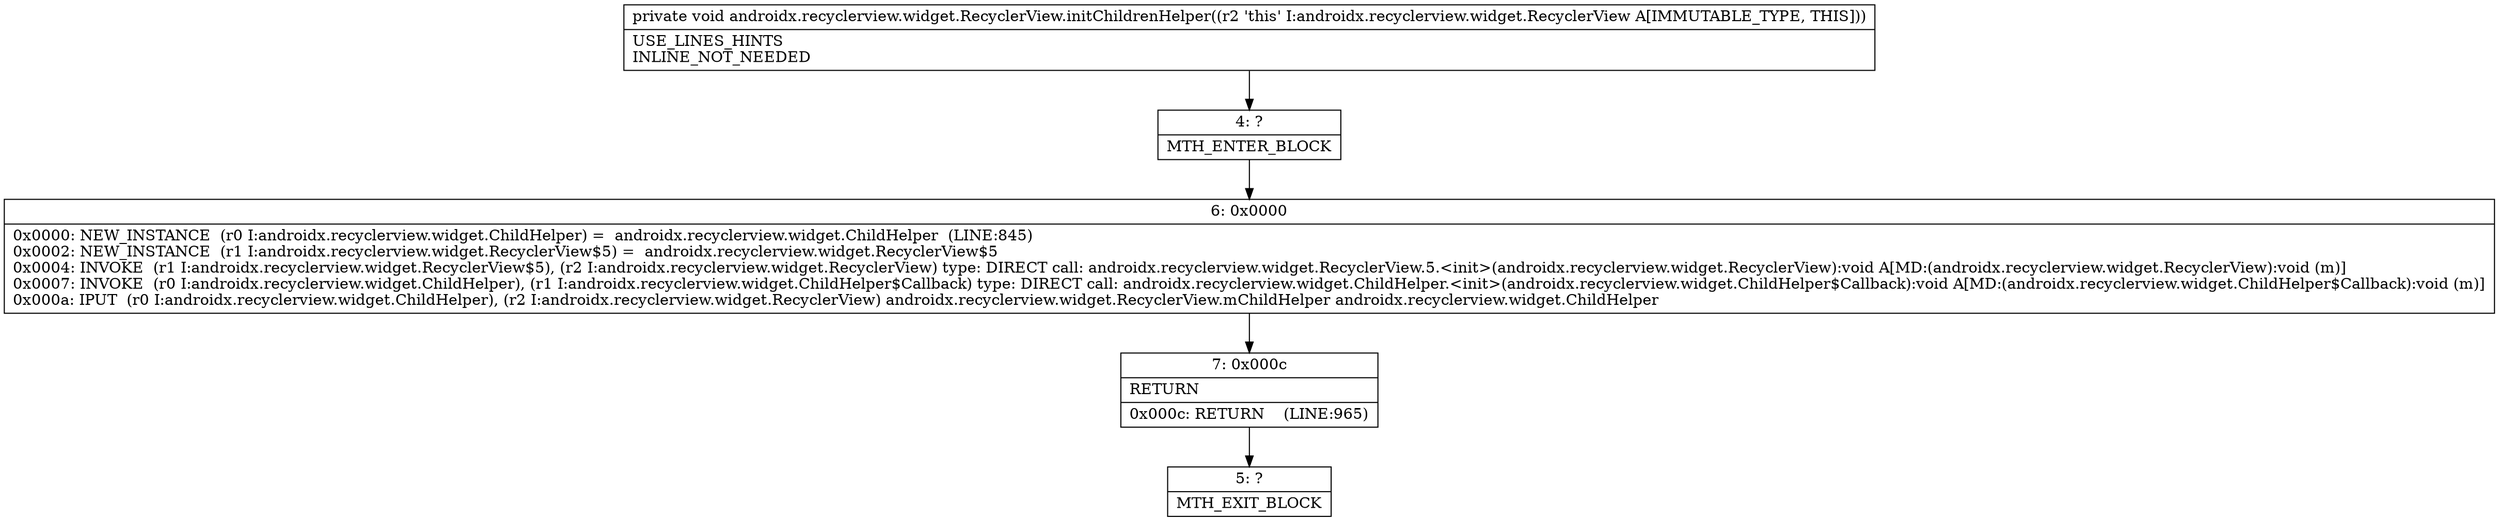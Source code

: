 digraph "CFG forandroidx.recyclerview.widget.RecyclerView.initChildrenHelper()V" {
Node_4 [shape=record,label="{4\:\ ?|MTH_ENTER_BLOCK\l}"];
Node_6 [shape=record,label="{6\:\ 0x0000|0x0000: NEW_INSTANCE  (r0 I:androidx.recyclerview.widget.ChildHelper) =  androidx.recyclerview.widget.ChildHelper  (LINE:845)\l0x0002: NEW_INSTANCE  (r1 I:androidx.recyclerview.widget.RecyclerView$5) =  androidx.recyclerview.widget.RecyclerView$5 \l0x0004: INVOKE  (r1 I:androidx.recyclerview.widget.RecyclerView$5), (r2 I:androidx.recyclerview.widget.RecyclerView) type: DIRECT call: androidx.recyclerview.widget.RecyclerView.5.\<init\>(androidx.recyclerview.widget.RecyclerView):void A[MD:(androidx.recyclerview.widget.RecyclerView):void (m)]\l0x0007: INVOKE  (r0 I:androidx.recyclerview.widget.ChildHelper), (r1 I:androidx.recyclerview.widget.ChildHelper$Callback) type: DIRECT call: androidx.recyclerview.widget.ChildHelper.\<init\>(androidx.recyclerview.widget.ChildHelper$Callback):void A[MD:(androidx.recyclerview.widget.ChildHelper$Callback):void (m)]\l0x000a: IPUT  (r0 I:androidx.recyclerview.widget.ChildHelper), (r2 I:androidx.recyclerview.widget.RecyclerView) androidx.recyclerview.widget.RecyclerView.mChildHelper androidx.recyclerview.widget.ChildHelper \l}"];
Node_7 [shape=record,label="{7\:\ 0x000c|RETURN\l|0x000c: RETURN    (LINE:965)\l}"];
Node_5 [shape=record,label="{5\:\ ?|MTH_EXIT_BLOCK\l}"];
MethodNode[shape=record,label="{private void androidx.recyclerview.widget.RecyclerView.initChildrenHelper((r2 'this' I:androidx.recyclerview.widget.RecyclerView A[IMMUTABLE_TYPE, THIS]))  | USE_LINES_HINTS\lINLINE_NOT_NEEDED\l}"];
MethodNode -> Node_4;Node_4 -> Node_6;
Node_6 -> Node_7;
Node_7 -> Node_5;
}

